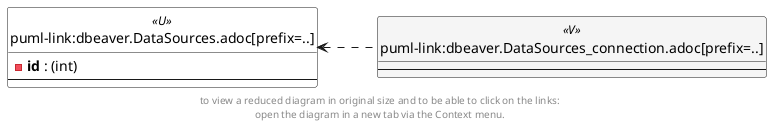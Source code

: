 @startuml
left to right direction
'top to bottom direction
hide circle
'avoide "." issues:
set namespaceSeparator none


skinparam class {
  BackgroundColor White
  BackgroundColor<<FN>> Yellow
  BackgroundColor<<FS>> Yellow
  BackgroundColor<<FT>> LightGray
  BackgroundColor<<IF>> Yellow
  BackgroundColor<<IS>> Yellow
  BackgroundColor<<P>> Aqua
  BackgroundColor<<PC>> Aqua
  BackgroundColor<<SN>> Yellow
  BackgroundColor<<SO>> SlateBlue
  BackgroundColor<<TF>> LightGray
  BackgroundColor<<TR>> Tomato
  BackgroundColor<<U>> White
  BackgroundColor<<V>> WhiteSmoke
  BackgroundColor<<X>> Aqua
}


entity "puml-link:dbeaver.DataSources.adoc[prefix=..]" as dbeaver.DataSources << U >> {
  - **id** : (int)
  --
}

entity "puml-link:dbeaver.DataSources_connection.adoc[prefix=..]" as dbeaver.DataSources_connection << V >> {
  --
}

dbeaver.DataSources <.. dbeaver.DataSources_connection
footer
to view a reduced diagram in original size and to be able to click on the links:
open the diagram in a new tab via the Context menu.
end footer

@enduml

